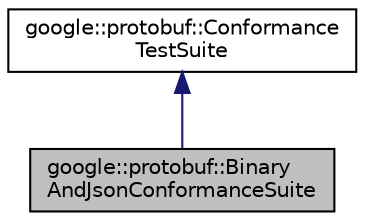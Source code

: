 digraph "google::protobuf::BinaryAndJsonConformanceSuite"
{
 // LATEX_PDF_SIZE
  edge [fontname="Helvetica",fontsize="10",labelfontname="Helvetica",labelfontsize="10"];
  node [fontname="Helvetica",fontsize="10",shape=record];
  Node1 [label="google::protobuf::Binary\lAndJsonConformanceSuite",height=0.2,width=0.4,color="black", fillcolor="grey75", style="filled", fontcolor="black",tooltip=" "];
  Node2 -> Node1 [dir="back",color="midnightblue",fontsize="10",style="solid",fontname="Helvetica"];
  Node2 [label="google::protobuf::Conformance\lTestSuite",height=0.2,width=0.4,color="black", fillcolor="white", style="filled",URL="$classgoogle_1_1protobuf_1_1ConformanceTestSuite.html",tooltip=" "];
}
